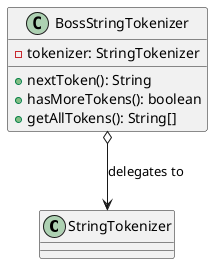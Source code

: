 @startuml
class StringTokenizer

class BossStringTokenizer {
  - tokenizer: StringTokenizer
  + nextToken(): String
  + hasMoreTokens(): boolean
  + getAllTokens(): String[]
}

BossStringTokenizer o--> StringTokenizer : delegates to
@enduml
